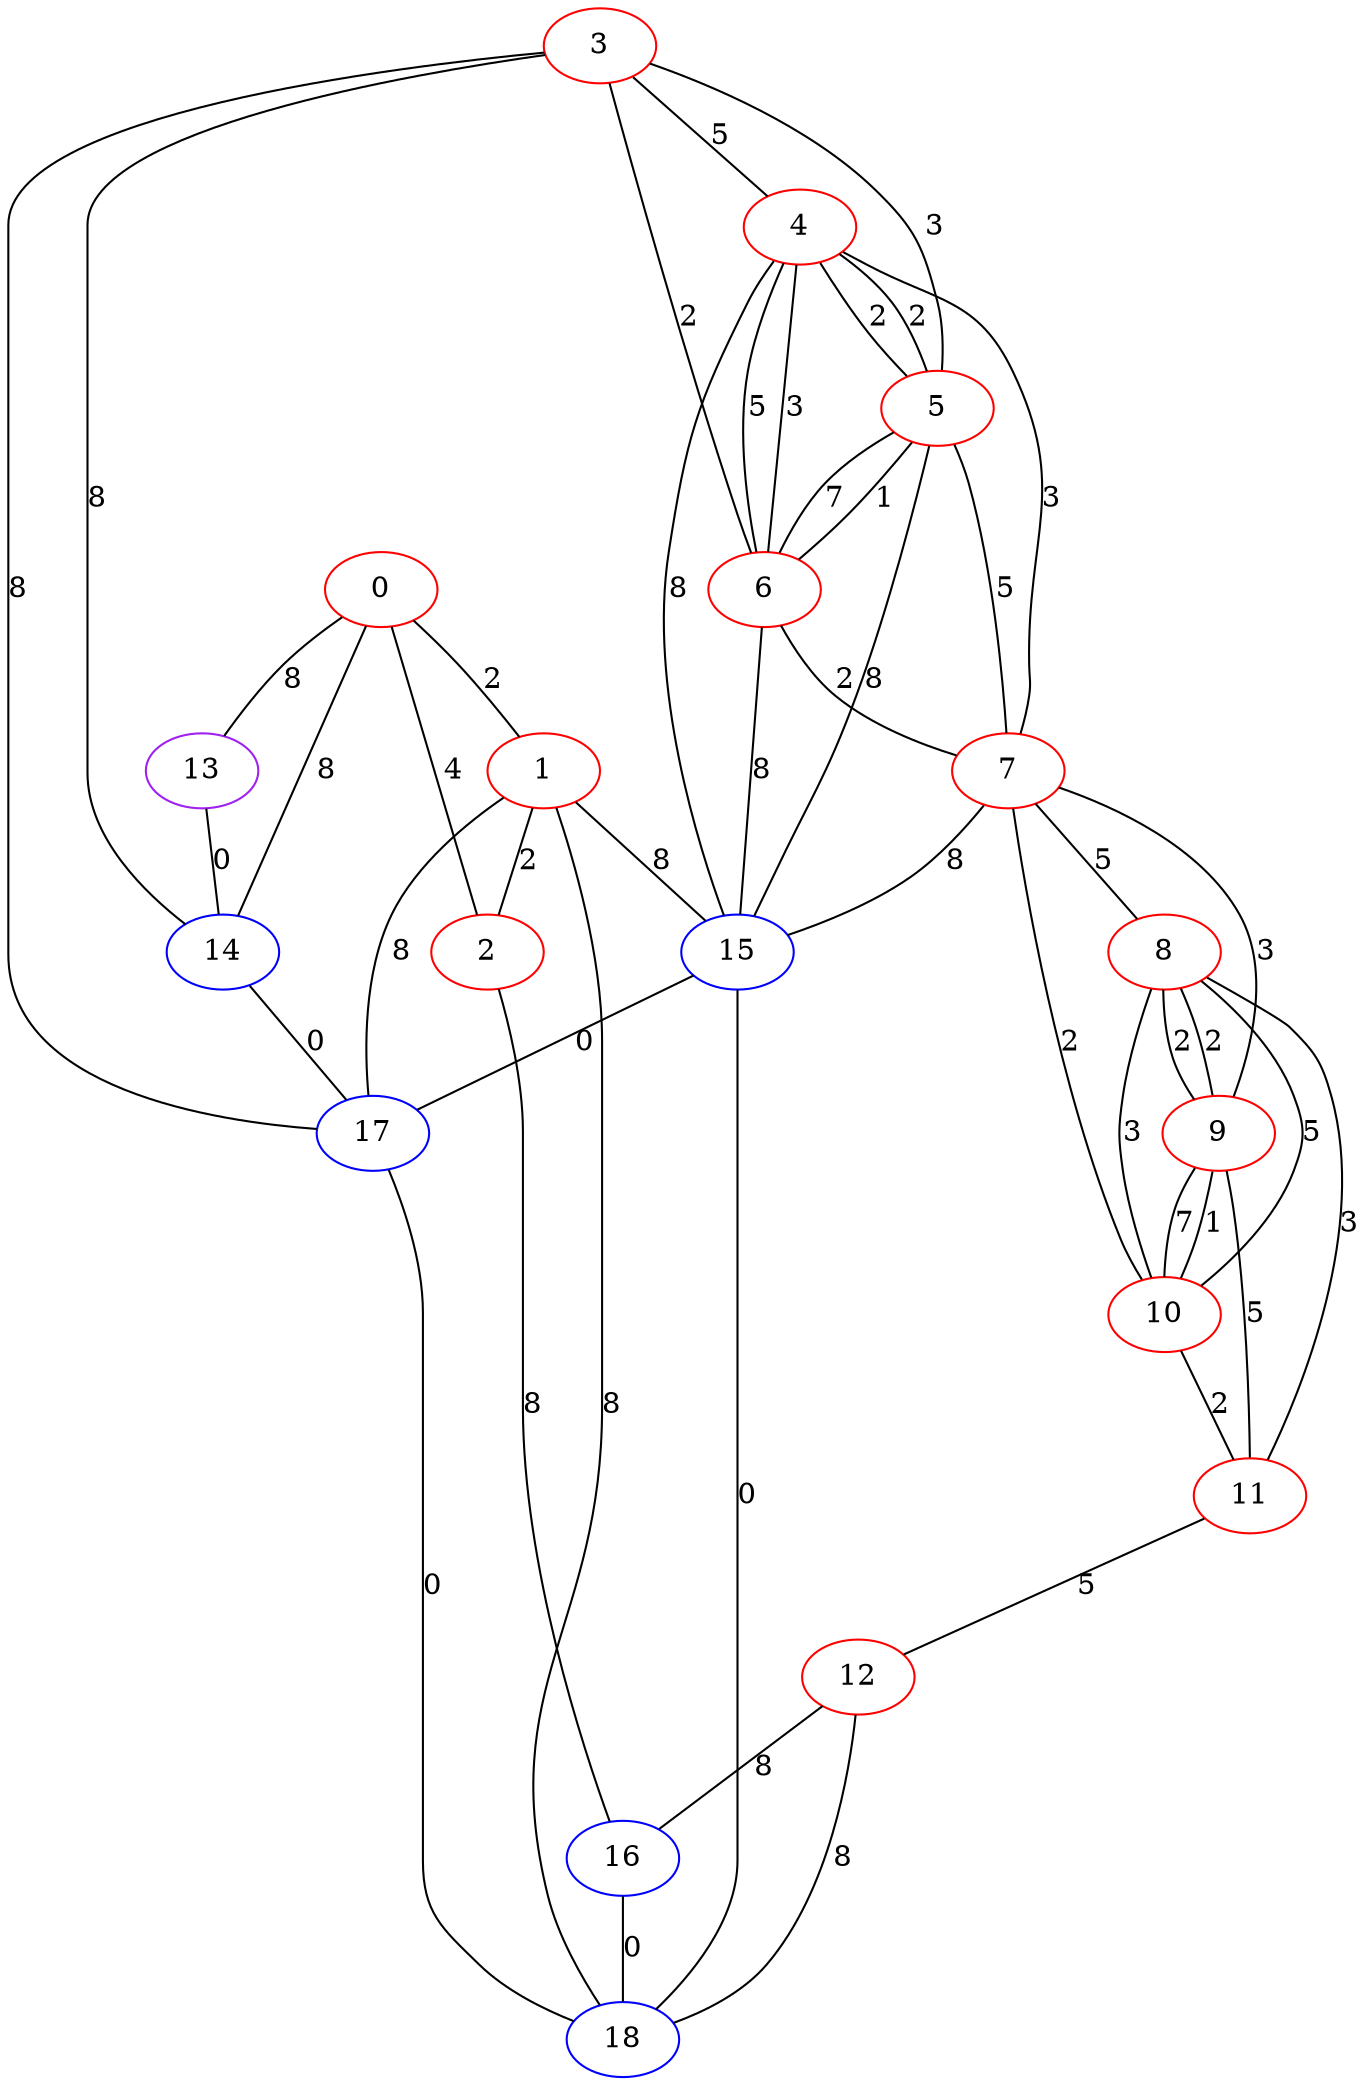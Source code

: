 graph "" {
0 [color=red, weight=1];
1 [color=red, weight=1];
2 [color=red, weight=1];
3 [color=red, weight=1];
4 [color=red, weight=1];
5 [color=red, weight=1];
6 [color=red, weight=1];
7 [color=red, weight=1];
8 [color=red, weight=1];
9 [color=red, weight=1];
10 [color=red, weight=1];
11 [color=red, weight=1];
12 [color=red, weight=1];
13 [color=purple, weight=4];
14 [color=blue, weight=3];
15 [color=blue, weight=3];
16 [color=blue, weight=3];
17 [color=blue, weight=3];
18 [color=blue, weight=3];
0 -- 1  [key=0, label=2];
0 -- 2  [key=0, label=4];
0 -- 13  [key=0, label=8];
0 -- 14  [key=0, label=8];
1 -- 17  [key=0, label=8];
1 -- 2  [key=0, label=2];
1 -- 18  [key=0, label=8];
1 -- 15  [key=0, label=8];
2 -- 16  [key=0, label=8];
3 -- 17  [key=0, label=8];
3 -- 14  [key=0, label=8];
3 -- 4  [key=0, label=5];
3 -- 5  [key=0, label=3];
3 -- 6  [key=0, label=2];
4 -- 15  [key=0, label=8];
4 -- 5  [key=0, label=2];
4 -- 5  [key=1, label=2];
4 -- 6  [key=0, label=3];
4 -- 6  [key=1, label=5];
4 -- 7  [key=0, label=3];
5 -- 15  [key=0, label=8];
5 -- 6  [key=0, label=1];
5 -- 6  [key=1, label=7];
5 -- 7  [key=0, label=5];
6 -- 15  [key=0, label=8];
6 -- 7  [key=0, label=2];
7 -- 8  [key=0, label=5];
7 -- 9  [key=0, label=3];
7 -- 10  [key=0, label=2];
7 -- 15  [key=0, label=8];
8 -- 9  [key=0, label=2];
8 -- 9  [key=1, label=2];
8 -- 10  [key=0, label=5];
8 -- 10  [key=1, label=3];
8 -- 11  [key=0, label=3];
9 -- 10  [key=0, label=7];
9 -- 10  [key=1, label=1];
9 -- 11  [key=0, label=5];
10 -- 11  [key=0, label=2];
11 -- 12  [key=0, label=5];
12 -- 16  [key=0, label=8];
12 -- 18  [key=0, label=8];
13 -- 14  [key=0, label=0];
14 -- 17  [key=0, label=0];
15 -- 17  [key=0, label=0];
15 -- 18  [key=0, label=0];
16 -- 18  [key=0, label=0];
17 -- 18  [key=0, label=0];
}
